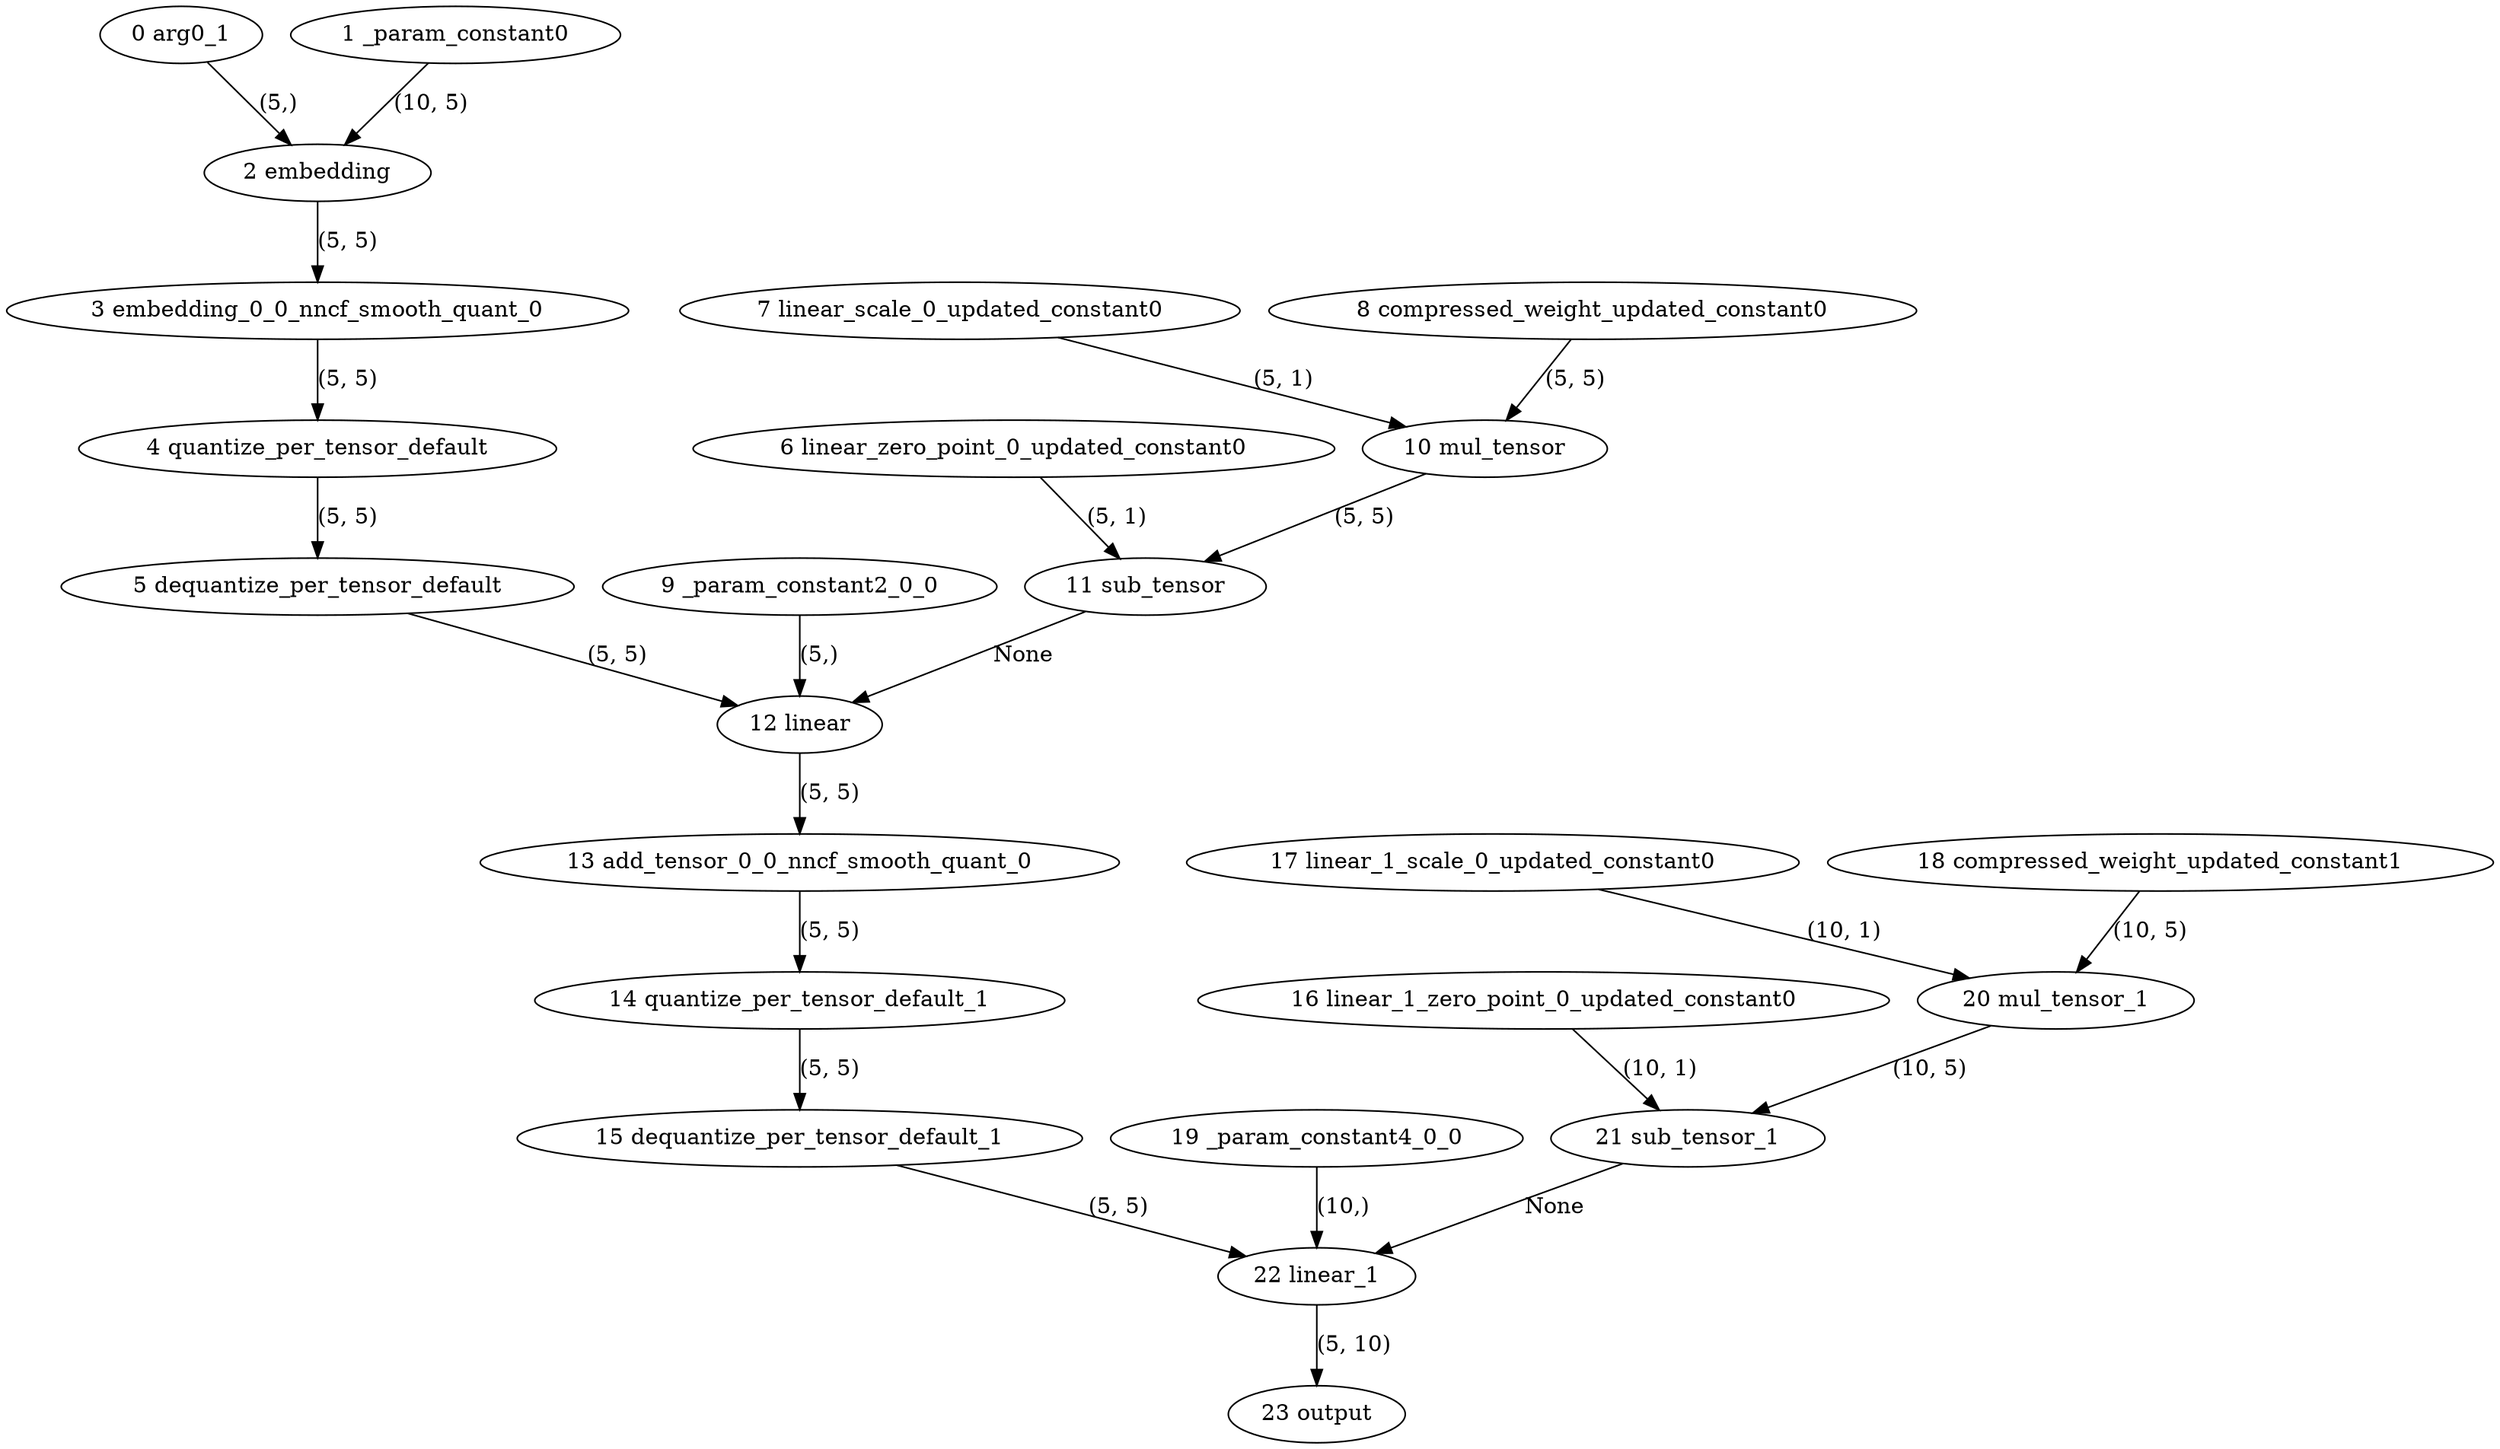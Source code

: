 strict digraph  {
"0 arg0_1" [id=0, type=input];
"1 _param_constant0" [id=1, type=get_attr];
"2 embedding" [id=2, type=embedding];
"3 embedding_0_0_nncf_smooth_quant_0" [id=3, type=call_module];
"4 quantize_per_tensor_default" [id=4, type=quantize_per_tensor];
"5 dequantize_per_tensor_default" [id=5, type=dequantize_per_tensor];
"6 linear_zero_point_0_updated_constant0" [id=6, type=get_attr];
"7 linear_scale_0_updated_constant0" [id=7, type=get_attr];
"8 compressed_weight_updated_constant0" [id=8, type=get_attr];
"9 _param_constant2_0_0" [id=9, type=get_attr];
"10 mul_tensor" [id=10, type=mul];
"11 sub_tensor" [id=11, type=sub];
"12 linear" [id=12, type=linear];
"13 add_tensor_0_0_nncf_smooth_quant_0" [id=13, type=call_module];
"14 quantize_per_tensor_default_1" [id=14, type=quantize_per_tensor];
"15 dequantize_per_tensor_default_1" [id=15, type=dequantize_per_tensor];
"16 linear_1_zero_point_0_updated_constant0" [id=16, type=get_attr];
"17 linear_1_scale_0_updated_constant0" [id=17, type=get_attr];
"18 compressed_weight_updated_constant1" [id=18, type=get_attr];
"19 _param_constant4_0_0" [id=19, type=get_attr];
"20 mul_tensor_1" [id=20, type=mul];
"21 sub_tensor_1" [id=21, type=sub];
"22 linear_1" [id=22, type=linear];
"23 output" [id=23, type=output];
"0 arg0_1" -> "2 embedding"  [label="(5,)", style=solid];
"1 _param_constant0" -> "2 embedding"  [label="(10, 5)", style=solid];
"2 embedding" -> "3 embedding_0_0_nncf_smooth_quant_0"  [label="(5, 5)", style=solid];
"3 embedding_0_0_nncf_smooth_quant_0" -> "4 quantize_per_tensor_default"  [label="(5, 5)", style=solid];
"4 quantize_per_tensor_default" -> "5 dequantize_per_tensor_default"  [label="(5, 5)", style=solid];
"5 dequantize_per_tensor_default" -> "12 linear"  [label="(5, 5)", style=solid];
"6 linear_zero_point_0_updated_constant0" -> "11 sub_tensor"  [label="(5, 1)", style=solid];
"7 linear_scale_0_updated_constant0" -> "10 mul_tensor"  [label="(5, 1)", style=solid];
"8 compressed_weight_updated_constant0" -> "10 mul_tensor"  [label="(5, 5)", style=solid];
"9 _param_constant2_0_0" -> "12 linear"  [label="(5,)", style=solid];
"10 mul_tensor" -> "11 sub_tensor"  [label="(5, 5)", style=solid];
"11 sub_tensor" -> "12 linear"  [label=None, style=solid];
"12 linear" -> "13 add_tensor_0_0_nncf_smooth_quant_0"  [label="(5, 5)", style=solid];
"13 add_tensor_0_0_nncf_smooth_quant_0" -> "14 quantize_per_tensor_default_1"  [label="(5, 5)", style=solid];
"14 quantize_per_tensor_default_1" -> "15 dequantize_per_tensor_default_1"  [label="(5, 5)", style=solid];
"15 dequantize_per_tensor_default_1" -> "22 linear_1"  [label="(5, 5)", style=solid];
"16 linear_1_zero_point_0_updated_constant0" -> "21 sub_tensor_1"  [label="(10, 1)", style=solid];
"17 linear_1_scale_0_updated_constant0" -> "20 mul_tensor_1"  [label="(10, 1)", style=solid];
"18 compressed_weight_updated_constant1" -> "20 mul_tensor_1"  [label="(10, 5)", style=solid];
"19 _param_constant4_0_0" -> "22 linear_1"  [label="(10,)", style=solid];
"20 mul_tensor_1" -> "21 sub_tensor_1"  [label="(10, 5)", style=solid];
"21 sub_tensor_1" -> "22 linear_1"  [label=None, style=solid];
"22 linear_1" -> "23 output"  [label="(5, 10)", style=solid];
}
